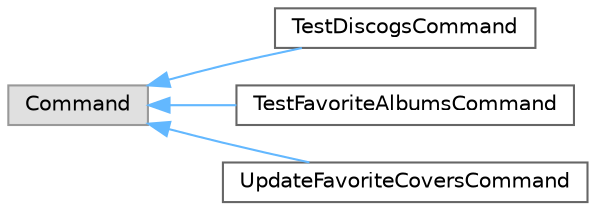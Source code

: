 digraph "Graphe hiérarchique des classes"
{
 // LATEX_PDF_SIZE
  bgcolor="transparent";
  edge [fontname=Helvetica,fontsize=10,labelfontname=Helvetica,labelfontsize=10];
  node [fontname=Helvetica,fontsize=10,shape=box,height=0.2,width=0.4];
  rankdir="LR";
  Node0 [id="Node000000",label="Command",height=0.2,width=0.4,color="grey60", fillcolor="#E0E0E0", style="filled",tooltip=" "];
  Node0 -> Node1 [id="edge11_Node000000_Node000001",dir="back",color="steelblue1",style="solid",tooltip=" "];
  Node1 [id="Node000001",label="TestDiscogsCommand",height=0.2,width=0.4,color="grey40", fillcolor="white", style="filled",URL="$class_app_1_1_command_1_1_test_discogs_command.html",tooltip=" "];
  Node0 -> Node2 [id="edge12_Node000000_Node000002",dir="back",color="steelblue1",style="solid",tooltip=" "];
  Node2 [id="Node000002",label="TestFavoriteAlbumsCommand",height=0.2,width=0.4,color="grey40", fillcolor="white", style="filled",URL="$class_app_1_1_command_1_1_test_favorite_albums_command.html",tooltip=" "];
  Node0 -> Node3 [id="edge13_Node000000_Node000003",dir="back",color="steelblue1",style="solid",tooltip=" "];
  Node3 [id="Node000003",label="UpdateFavoriteCoversCommand",height=0.2,width=0.4,color="grey40", fillcolor="white", style="filled",URL="$class_app_1_1_command_1_1_update_favorite_covers_command.html",tooltip=" "];
}
